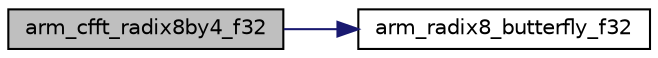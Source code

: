 digraph "arm_cfft_radix8by4_f32"
{
  edge [fontname="Helvetica",fontsize="10",labelfontname="Helvetica",labelfontsize="10"];
  node [fontname="Helvetica",fontsize="10",shape=record];
  rankdir="LR";
  Node9 [label="arm_cfft_radix8by4_f32",height=0.2,width=0.4,color="black", fillcolor="grey75", style="filled", fontcolor="black"];
  Node9 -> Node10 [color="midnightblue",fontsize="10",style="solid",fontname="Helvetica"];
  Node10 [label="arm_radix8_butterfly_f32",height=0.2,width=0.4,color="black", fillcolor="white", style="filled",URL="$arm__cfft__f32_8c.html#a72350c6eaa1eef8796ab43c1497c6b9c"];
}
